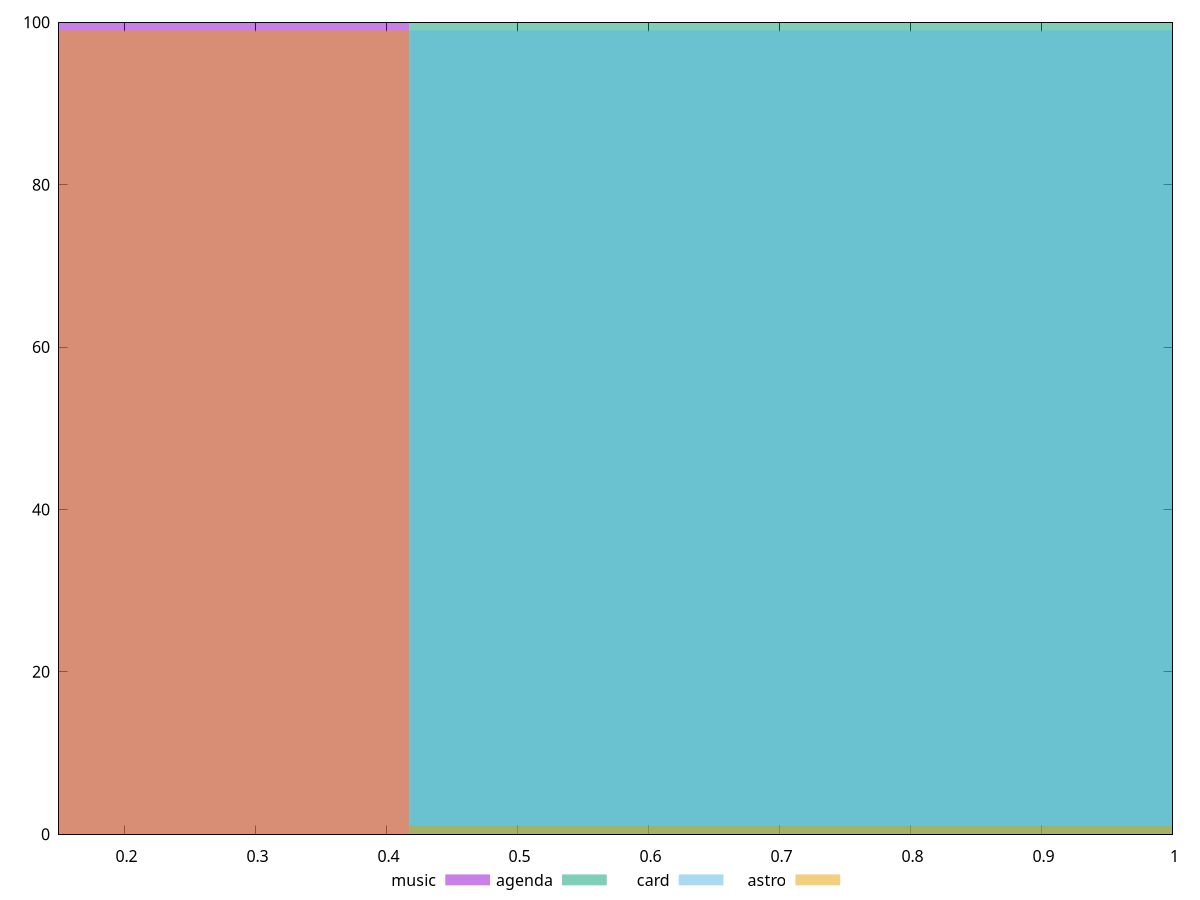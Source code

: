 reset

$music <<EOF
0 100
EOF

$agenda <<EOF
0.8346755459573418 100
EOF

$card <<EOF
0.8346755459573418 99
EOF

$astro <<EOF
0 99
0.8346755459573418 1
EOF

set key outside below
set boxwidth 0.8346755459573418
set xrange [0.15:1]
set yrange [0:100]
set trange [0:100]
set style fill transparent solid 0.5 noborder
set terminal svg size 640, 520 enhanced background rgb 'white'
set output "reports/report_00030_2021-02-24T20-42-31.540Z/max-potential-fid/comparison/histogram/all_score.svg"

plot $music title "music" with boxes, \
     $agenda title "agenda" with boxes, \
     $card title "card" with boxes, \
     $astro title "astro" with boxes

reset
